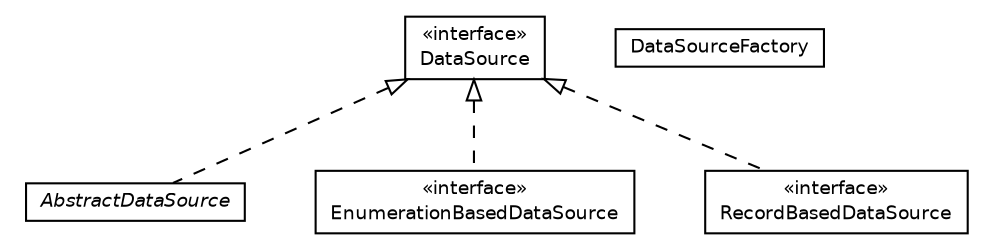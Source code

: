#!/usr/local/bin/dot
#
# Class diagram 
# Generated by UMLGraph version R5_6 (http://www.umlgraph.org/)
#

digraph G {
	edge [fontname="Helvetica",fontsize=10,labelfontname="Helvetica",labelfontsize=10];
	node [fontname="Helvetica",fontsize=10,shape=plaintext];
	nodesep=0.25;
	ranksep=0.5;
	// net.ljcomputing.randy.data.AbstractDataSource
	c0 [label=<<table title="net.ljcomputing.randy.data.AbstractDataSource" border="0" cellborder="1" cellspacing="0" cellpadding="2" port="p" href="./AbstractDataSource.html">
		<tr><td><table border="0" cellspacing="0" cellpadding="1">
<tr><td align="center" balign="center"><font face="Helvetica-Oblique"> AbstractDataSource </font></td></tr>
		</table></td></tr>
		</table>>, URL="./AbstractDataSource.html", fontname="Helvetica", fontcolor="black", fontsize=9.0];
	// net.ljcomputing.randy.data.EnumerationBasedDataSource
	c1 [label=<<table title="net.ljcomputing.randy.data.EnumerationBasedDataSource" border="0" cellborder="1" cellspacing="0" cellpadding="2" port="p" href="./EnumerationBasedDataSource.html">
		<tr><td><table border="0" cellspacing="0" cellpadding="1">
<tr><td align="center" balign="center"> &#171;interface&#187; </td></tr>
<tr><td align="center" balign="center"> EnumerationBasedDataSource </td></tr>
		</table></td></tr>
		</table>>, URL="./EnumerationBasedDataSource.html", fontname="Helvetica", fontcolor="black", fontsize=9.0];
	// net.ljcomputing.randy.data.RecordBasedDataSource
	c2 [label=<<table title="net.ljcomputing.randy.data.RecordBasedDataSource" border="0" cellborder="1" cellspacing="0" cellpadding="2" port="p" href="./RecordBasedDataSource.html">
		<tr><td><table border="0" cellspacing="0" cellpadding="1">
<tr><td align="center" balign="center"> &#171;interface&#187; </td></tr>
<tr><td align="center" balign="center"> RecordBasedDataSource </td></tr>
		</table></td></tr>
		</table>>, URL="./RecordBasedDataSource.html", fontname="Helvetica", fontcolor="black", fontsize=9.0];
	// net.ljcomputing.randy.data.DataSource
	c3 [label=<<table title="net.ljcomputing.randy.data.DataSource" border="0" cellborder="1" cellspacing="0" cellpadding="2" port="p" href="./DataSource.html">
		<tr><td><table border="0" cellspacing="0" cellpadding="1">
<tr><td align="center" balign="center"> &#171;interface&#187; </td></tr>
<tr><td align="center" balign="center"> DataSource </td></tr>
		</table></td></tr>
		</table>>, URL="./DataSource.html", fontname="Helvetica", fontcolor="black", fontsize=9.0];
	// net.ljcomputing.randy.data.DataSourceFactory
	c4 [label=<<table title="net.ljcomputing.randy.data.DataSourceFactory" border="0" cellborder="1" cellspacing="0" cellpadding="2" port="p" href="./DataSourceFactory.html">
		<tr><td><table border="0" cellspacing="0" cellpadding="1">
<tr><td align="center" balign="center"> DataSourceFactory </td></tr>
		</table></td></tr>
		</table>>, URL="./DataSourceFactory.html", fontname="Helvetica", fontcolor="black", fontsize=9.0];
	//net.ljcomputing.randy.data.AbstractDataSource implements net.ljcomputing.randy.data.DataSource
	c3:p -> c0:p [dir=back,arrowtail=empty,style=dashed];
	//net.ljcomputing.randy.data.EnumerationBasedDataSource implements net.ljcomputing.randy.data.DataSource
	c3:p -> c1:p [dir=back,arrowtail=empty,style=dashed];
	//net.ljcomputing.randy.data.RecordBasedDataSource implements net.ljcomputing.randy.data.DataSource
	c3:p -> c2:p [dir=back,arrowtail=empty,style=dashed];
}

